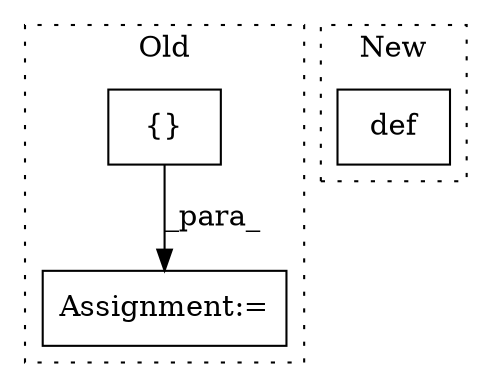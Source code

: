 digraph G {
subgraph cluster0 {
1 [label="{}" a="4" s="1143,1199" l="1,1" shape="box"];
3 [label="Assignment:=" a="7" s="1222" l="1" shape="box"];
label = "Old";
style="dotted";
}
subgraph cluster1 {
2 [label="def" a="32" s="802,833" l="4,1" shape="box"];
label = "New";
style="dotted";
}
1 -> 3 [label="_para_"];
}